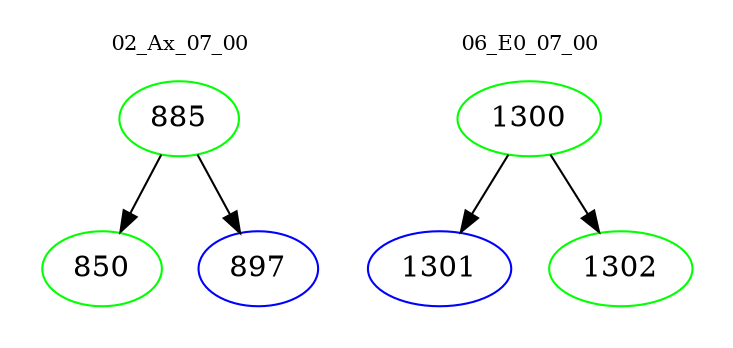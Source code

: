 digraph{
subgraph cluster_0 {
color = white
label = "02_Ax_07_00";
fontsize=10;
T0_885 [label="885", color="green"]
T0_885 -> T0_850 [color="black"]
T0_850 [label="850", color="green"]
T0_885 -> T0_897 [color="black"]
T0_897 [label="897", color="blue"]
}
subgraph cluster_1 {
color = white
label = "06_E0_07_00";
fontsize=10;
T1_1300 [label="1300", color="green"]
T1_1300 -> T1_1301 [color="black"]
T1_1301 [label="1301", color="blue"]
T1_1300 -> T1_1302 [color="black"]
T1_1302 [label="1302", color="green"]
}
}
